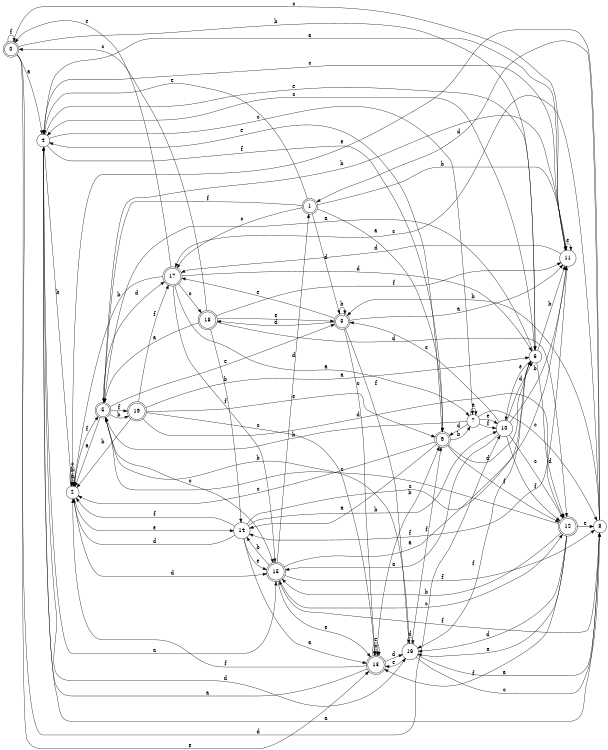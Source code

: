 digraph n16_1 {
__start0 [label="" shape="none"];

rankdir=LR;
size="8,5";

s0 [style="rounded,filled", color="black", fillcolor="white" shape="doublecircle", label="0"];
s1 [style="rounded,filled", color="black", fillcolor="white" shape="doublecircle", label="1"];
s2 [style="filled", color="black", fillcolor="white" shape="circle", label="2"];
s3 [style="rounded,filled", color="black", fillcolor="white" shape="doublecircle", label="3"];
s4 [style="filled", color="black", fillcolor="white" shape="circle", label="4"];
s5 [style="rounded,filled", color="black", fillcolor="white" shape="doublecircle", label="5"];
s6 [style="filled", color="black", fillcolor="white" shape="circle", label="6"];
s7 [style="filled", color="black", fillcolor="white" shape="circle", label="7"];
s8 [style="filled", color="black", fillcolor="white" shape="circle", label="8"];
s9 [style="rounded,filled", color="black", fillcolor="white" shape="doublecircle", label="9"];
s10 [style="filled", color="black", fillcolor="white" shape="circle", label="10"];
s11 [style="filled", color="black", fillcolor="white" shape="circle", label="11"];
s12 [style="rounded,filled", color="black", fillcolor="white" shape="doublecircle", label="12"];
s13 [style="rounded,filled", color="black", fillcolor="white" shape="doublecircle", label="13"];
s14 [style="filled", color="black", fillcolor="white" shape="circle", label="14"];
s15 [style="rounded,filled", color="black", fillcolor="white" shape="doublecircle", label="15"];
s16 [style="filled", color="black", fillcolor="white" shape="circle", label="16"];
s17 [style="rounded,filled", color="black", fillcolor="white" shape="doublecircle", label="17"];
s18 [style="rounded,filled", color="black", fillcolor="white" shape="doublecircle", label="18"];
s19 [style="rounded,filled", color="black", fillcolor="white" shape="doublecircle", label="19"];
s0 -> s4 [label="a"];
s0 -> s6 [label="b"];
s0 -> s11 [label="c"];
s0 -> s10 [label="d"];
s0 -> s13 [label="e"];
s0 -> s0 [label="f"];
s1 -> s9 [label="a"];
s1 -> s11 [label="b"];
s1 -> s17 [label="c"];
s1 -> s3 [label="d"];
s1 -> s4 [label="e"];
s1 -> s5 [label="f"];
s2 -> s2 [label="a"];
s2 -> s2 [label="b"];
s2 -> s2 [label="c"];
s2 -> s15 [label="d"];
s2 -> s14 [label="e"];
s2 -> s5 [label="f"];
s3 -> s11 [label="a"];
s3 -> s3 [label="b"];
s3 -> s13 [label="c"];
s3 -> s18 [label="d"];
s3 -> s17 [label="e"];
s3 -> s16 [label="f"];
s4 -> s15 [label="a"];
s4 -> s2 [label="b"];
s4 -> s7 [label="c"];
s4 -> s16 [label="d"];
s4 -> s6 [label="e"];
s4 -> s9 [label="f"];
s5 -> s2 [label="a"];
s5 -> s19 [label="b"];
s5 -> s15 [label="c"];
s5 -> s17 [label="d"];
s5 -> s3 [label="e"];
s5 -> s19 [label="f"];
s6 -> s5 [label="a"];
s6 -> s11 [label="b"];
s6 -> s4 [label="c"];
s6 -> s12 [label="d"];
s6 -> s10 [label="e"];
s6 -> s16 [label="f"];
s7 -> s7 [label="a"];
s7 -> s5 [label="b"];
s7 -> s8 [label="c"];
s7 -> s9 [label="d"];
s7 -> s10 [label="e"];
s7 -> s10 [label="f"];
s8 -> s4 [label="a"];
s8 -> s3 [label="b"];
s8 -> s17 [label="c"];
s8 -> s1 [label="d"];
s8 -> s2 [label="e"];
s8 -> s15 [label="f"];
s9 -> s14 [label="a"];
s9 -> s7 [label="b"];
s9 -> s2 [label="c"];
s9 -> s6 [label="d"];
s9 -> s4 [label="e"];
s9 -> s12 [label="f"];
s10 -> s15 [label="a"];
s10 -> s11 [label="b"];
s10 -> s12 [label="c"];
s10 -> s6 [label="d"];
s10 -> s3 [label="e"];
s10 -> s12 [label="f"];
s11 -> s4 [label="a"];
s11 -> s5 [label="b"];
s11 -> s4 [label="c"];
s11 -> s17 [label="d"];
s11 -> s11 [label="e"];
s11 -> s14 [label="f"];
s12 -> s16 [label="a"];
s12 -> s15 [label="b"];
s12 -> s5 [label="c"];
s12 -> s16 [label="d"];
s12 -> s8 [label="e"];
s12 -> s13 [label="f"];
s13 -> s4 [label="a"];
s13 -> s9 [label="b"];
s13 -> s13 [label="c"];
s13 -> s16 [label="d"];
s13 -> s13 [label="e"];
s13 -> s2 [label="f"];
s14 -> s13 [label="a"];
s14 -> s10 [label="b"];
s14 -> s11 [label="c"];
s14 -> s2 [label="d"];
s14 -> s15 [label="e"];
s14 -> s2 [label="f"];
s15 -> s6 [label="a"];
s15 -> s14 [label="b"];
s15 -> s12 [label="c"];
s15 -> s1 [label="d"];
s15 -> s13 [label="e"];
s15 -> s8 [label="f"];
s16 -> s8 [label="a"];
s16 -> s5 [label="b"];
s16 -> s8 [label="c"];
s16 -> s16 [label="d"];
s16 -> s13 [label="e"];
s16 -> s9 [label="f"];
s17 -> s7 [label="a"];
s17 -> s2 [label="b"];
s17 -> s18 [label="c"];
s17 -> s6 [label="d"];
s17 -> s0 [label="e"];
s17 -> s15 [label="f"];
s18 -> s5 [label="a"];
s18 -> s14 [label="b"];
s18 -> s0 [label="c"];
s18 -> s12 [label="d"];
s18 -> s3 [label="e"];
s18 -> s11 [label="f"];
s19 -> s6 [label="a"];
s19 -> s2 [label="b"];
s19 -> s13 [label="c"];
s19 -> s12 [label="d"];
s19 -> s9 [label="e"];
s19 -> s17 [label="f"];

}